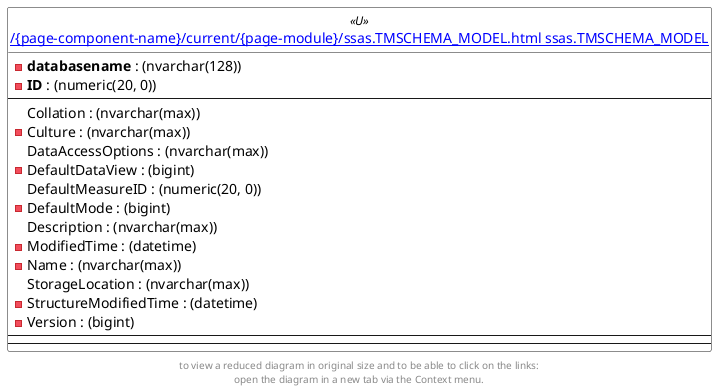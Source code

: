 @startuml
left to right direction
'top to bottom direction
hide circle
'avoide "." issues:
set namespaceSeparator none


skinparam class {
  BackgroundColor White
  BackgroundColor<<FN>> Yellow
  BackgroundColor<<FS>> Yellow
  BackgroundColor<<FT>> LightGray
  BackgroundColor<<IF>> Yellow
  BackgroundColor<<IS>> Yellow
  BackgroundColor<<P>> Aqua
  BackgroundColor<<PC>> Aqua
  BackgroundColor<<SN>> Yellow
  BackgroundColor<<SO>> SlateBlue
  BackgroundColor<<TF>> LightGray
  BackgroundColor<<TR>> Tomato
  BackgroundColor<<U>> White
  BackgroundColor<<V>> WhiteSmoke
  BackgroundColor<<X>> Aqua
}


entity "[[{site-url}/{page-component-name}/current/{page-module}/ssas.TMSCHEMA_MODEL.html ssas.TMSCHEMA_MODEL]]" as ssas.TMSCHEMA_MODEL << U >> {
  - **databasename** : (nvarchar(128))
  - **ID** : (numeric(20, 0))
  --
  Collation : (nvarchar(max))
  - Culture : (nvarchar(max))
  DataAccessOptions : (nvarchar(max))
  - DefaultDataView : (bigint)
  DefaultMeasureID : (numeric(20, 0))
  - DefaultMode : (bigint)
  Description : (nvarchar(max))
  - ModifiedTime : (datetime)
  - Name : (nvarchar(max))
  StorageLocation : (nvarchar(max))
  - StructureModifiedTime : (datetime)
  - Version : (bigint)
  --
  --
}



footer
to view a reduced diagram in original size and to be able to click on the links:
open the diagram in a new tab via the Context menu.
end footer

@enduml

